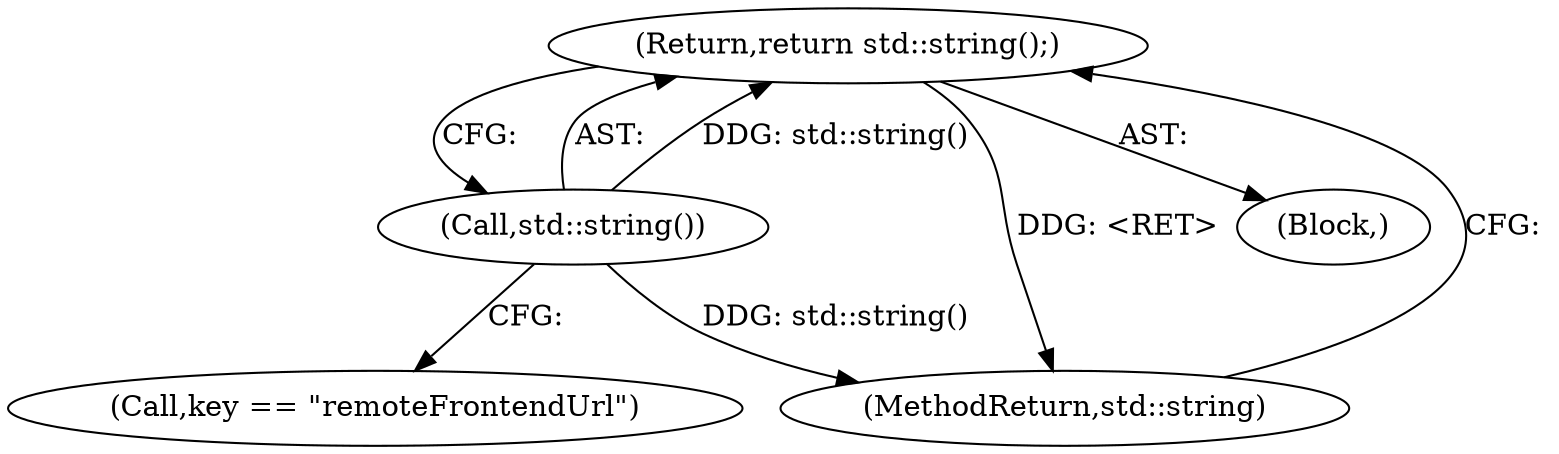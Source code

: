 digraph "1_Chrome_eea3300239f0b53e172a320eb8de59d0bea65f27_7@del" {
"1000179" [label="(Return,return std::string();)"];
"1000180" [label="(Call,std::string())"];
"1000179" [label="(Return,return std::string();)"];
"1000181" [label="(MethodReturn,std::string)"];
"1000103" [label="(Block,)"];
"1000173" [label="(Call,key == \"remoteFrontendUrl\")"];
"1000180" [label="(Call,std::string())"];
"1000179" -> "1000103"  [label="AST: "];
"1000179" -> "1000180"  [label="CFG: "];
"1000180" -> "1000179"  [label="AST: "];
"1000181" -> "1000179"  [label="CFG: "];
"1000179" -> "1000181"  [label="DDG: <RET>"];
"1000180" -> "1000179"  [label="DDG: std::string()"];
"1000180" -> "1000173"  [label="CFG: "];
"1000180" -> "1000181"  [label="DDG: std::string()"];
}
